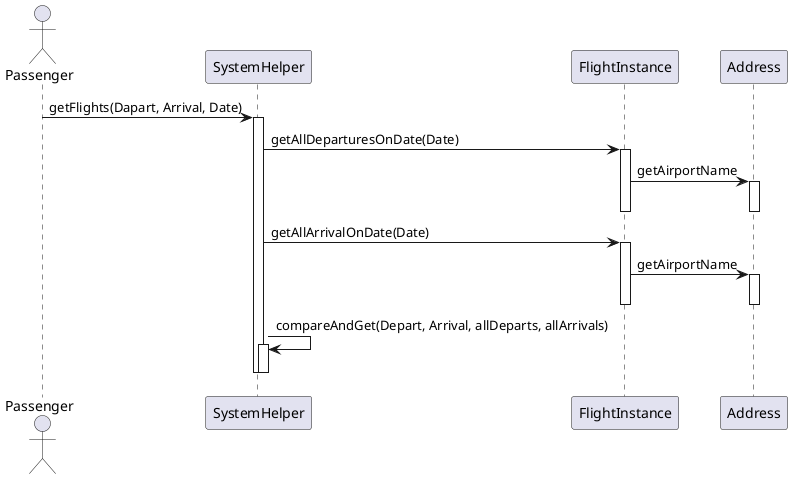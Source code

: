 @startuml ViewFlights
Actor Passenger


Passenger -> SystemHelper : getFlights(Dapart, Arrival, Date)
activate SystemHelper
SystemHelper -> FlightInstance : getAllDeparturesOnDate(Date)
activate FlightInstance
FlightInstance -> Address : getAirportName
activate Address
deactivate
deactivate

SystemHelper -> FlightInstance : getAllArrivalOnDate(Date)
activate FlightInstance
FlightInstance -> Address : getAirportName
activate Address
deactivate

deactivate
SystemHelper -> SystemHelper : compareAndGet(Depart, Arrival, allDeparts, allArrivals)
activate SystemHelper
deactivate
deactivate


@enduml